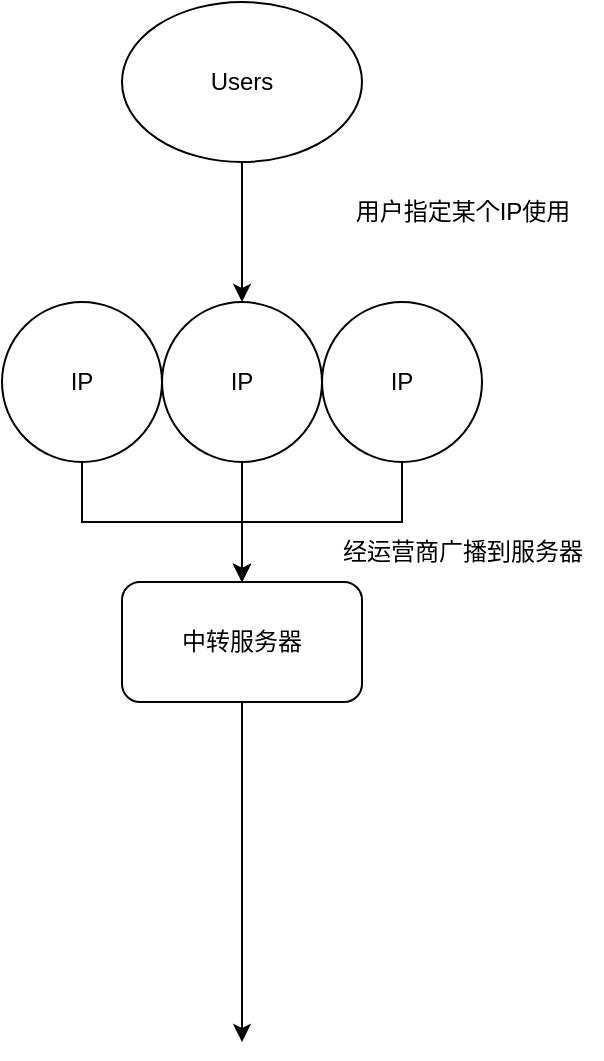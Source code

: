 <mxfile version="22.1.16" type="github">
  <diagram name="第 1 页" id="z21GSrNk0fA5djcfAShw">
    <mxGraphModel dx="1426" dy="793" grid="1" gridSize="10" guides="1" tooltips="1" connect="1" arrows="1" fold="1" page="1" pageScale="1" pageWidth="827" pageHeight="1169" math="0" shadow="0">
      <root>
        <mxCell id="0" />
        <mxCell id="1" parent="0" />
        <mxCell id="KlCUDF6oogM89RWXSskJ-12" style="edgeStyle=orthogonalEdgeStyle;rounded=0;orthogonalLoop=1;jettySize=auto;html=1;entryX=0.5;entryY=0;entryDx=0;entryDy=0;" edge="1" parent="1" source="KlCUDF6oogM89RWXSskJ-1" target="KlCUDF6oogM89RWXSskJ-5">
          <mxGeometry relative="1" as="geometry" />
        </mxCell>
        <mxCell id="KlCUDF6oogM89RWXSskJ-1" value="IP" style="ellipse;whiteSpace=wrap;html=1;aspect=fixed;" vertex="1" parent="1">
          <mxGeometry x="410" y="180" width="80" height="80" as="geometry" />
        </mxCell>
        <mxCell id="KlCUDF6oogM89RWXSskJ-6" style="edgeStyle=orthogonalEdgeStyle;rounded=0;orthogonalLoop=1;jettySize=auto;html=1;exitX=0.5;exitY=1;exitDx=0;exitDy=0;" edge="1" parent="1" source="KlCUDF6oogM89RWXSskJ-2" target="KlCUDF6oogM89RWXSskJ-5">
          <mxGeometry relative="1" as="geometry" />
        </mxCell>
        <mxCell id="KlCUDF6oogM89RWXSskJ-2" value="IP" style="ellipse;whiteSpace=wrap;html=1;aspect=fixed;" vertex="1" parent="1">
          <mxGeometry x="330" y="180" width="80" height="80" as="geometry" />
        </mxCell>
        <mxCell id="KlCUDF6oogM89RWXSskJ-13" style="edgeStyle=orthogonalEdgeStyle;rounded=0;orthogonalLoop=1;jettySize=auto;html=1;exitX=0.5;exitY=1;exitDx=0;exitDy=0;entryX=0.5;entryY=0;entryDx=0;entryDy=0;" edge="1" parent="1" source="KlCUDF6oogM89RWXSskJ-3" target="KlCUDF6oogM89RWXSskJ-5">
          <mxGeometry relative="1" as="geometry" />
        </mxCell>
        <mxCell id="KlCUDF6oogM89RWXSskJ-3" value="IP" style="ellipse;whiteSpace=wrap;html=1;aspect=fixed;" vertex="1" parent="1">
          <mxGeometry x="250" y="180" width="80" height="80" as="geometry" />
        </mxCell>
        <mxCell id="KlCUDF6oogM89RWXSskJ-15" style="edgeStyle=orthogonalEdgeStyle;rounded=0;orthogonalLoop=1;jettySize=auto;html=1;" edge="1" parent="1" source="KlCUDF6oogM89RWXSskJ-5">
          <mxGeometry relative="1" as="geometry">
            <mxPoint x="370" y="550" as="targetPoint" />
          </mxGeometry>
        </mxCell>
        <mxCell id="KlCUDF6oogM89RWXSskJ-5" value="中转服务器" style="rounded=1;whiteSpace=wrap;html=1;" vertex="1" parent="1">
          <mxGeometry x="310" y="320" width="120" height="60" as="geometry" />
        </mxCell>
        <mxCell id="KlCUDF6oogM89RWXSskJ-14" value="经运营商广播到服务器" style="text;html=1;align=center;verticalAlign=middle;resizable=0;points=[];autosize=1;strokeColor=none;fillColor=none;" vertex="1" parent="1">
          <mxGeometry x="410" y="290" width="140" height="30" as="geometry" />
        </mxCell>
        <mxCell id="KlCUDF6oogM89RWXSskJ-17" style="edgeStyle=orthogonalEdgeStyle;rounded=0;orthogonalLoop=1;jettySize=auto;html=1;" edge="1" parent="1" source="KlCUDF6oogM89RWXSskJ-16" target="KlCUDF6oogM89RWXSskJ-2">
          <mxGeometry relative="1" as="geometry" />
        </mxCell>
        <mxCell id="KlCUDF6oogM89RWXSskJ-16" value="Users" style="ellipse;whiteSpace=wrap;html=1;" vertex="1" parent="1">
          <mxGeometry x="310" y="30" width="120" height="80" as="geometry" />
        </mxCell>
        <mxCell id="KlCUDF6oogM89RWXSskJ-18" value="用户指定某个IP使用" style="text;html=1;align=center;verticalAlign=middle;resizable=0;points=[];autosize=1;strokeColor=none;fillColor=none;" vertex="1" parent="1">
          <mxGeometry x="415" y="120" width="130" height="30" as="geometry" />
        </mxCell>
      </root>
    </mxGraphModel>
  </diagram>
</mxfile>
